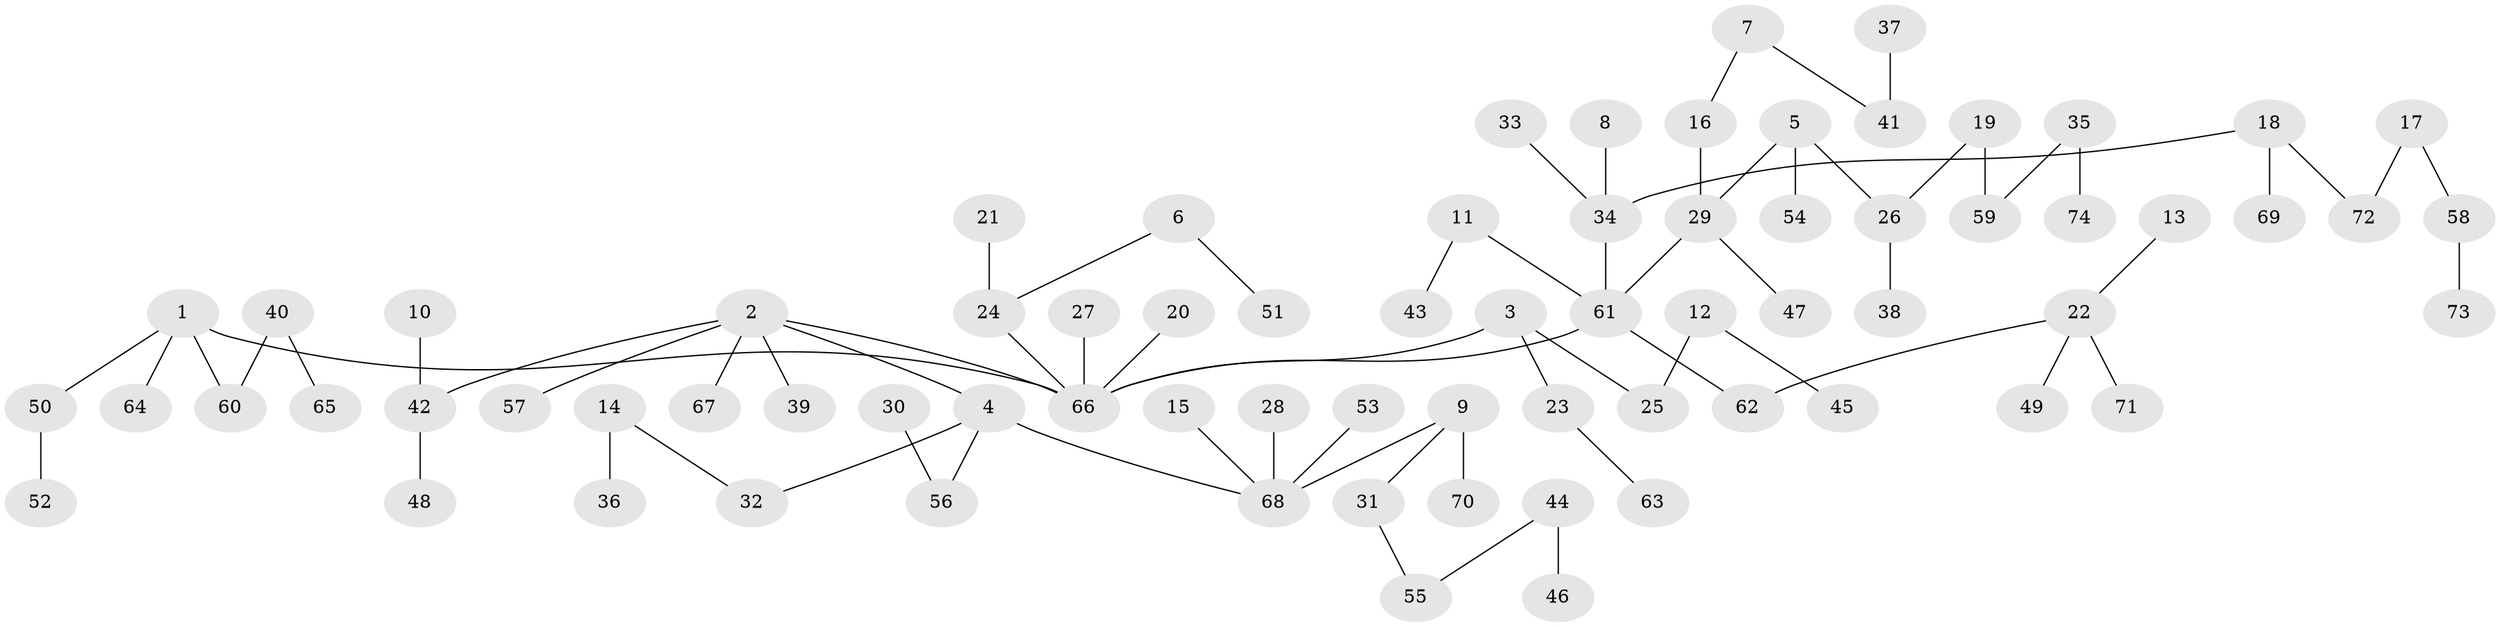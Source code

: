 // original degree distribution, {7: 0.013513513513513514, 5: 0.033783783783783786, 9: 0.006756756756756757, 3: 0.18243243243243243, 4: 0.033783783783783786, 2: 0.25, 1: 0.4797297297297297}
// Generated by graph-tools (version 1.1) at 2025/02/03/09/25 03:02:17]
// undirected, 74 vertices, 73 edges
graph export_dot {
graph [start="1"]
  node [color=gray90,style=filled];
  1;
  2;
  3;
  4;
  5;
  6;
  7;
  8;
  9;
  10;
  11;
  12;
  13;
  14;
  15;
  16;
  17;
  18;
  19;
  20;
  21;
  22;
  23;
  24;
  25;
  26;
  27;
  28;
  29;
  30;
  31;
  32;
  33;
  34;
  35;
  36;
  37;
  38;
  39;
  40;
  41;
  42;
  43;
  44;
  45;
  46;
  47;
  48;
  49;
  50;
  51;
  52;
  53;
  54;
  55;
  56;
  57;
  58;
  59;
  60;
  61;
  62;
  63;
  64;
  65;
  66;
  67;
  68;
  69;
  70;
  71;
  72;
  73;
  74;
  1 -- 50 [weight=1.0];
  1 -- 60 [weight=1.0];
  1 -- 64 [weight=1.0];
  1 -- 66 [weight=1.0];
  2 -- 4 [weight=1.0];
  2 -- 39 [weight=1.0];
  2 -- 42 [weight=1.0];
  2 -- 57 [weight=1.0];
  2 -- 66 [weight=1.0];
  2 -- 67 [weight=1.0];
  3 -- 23 [weight=1.0];
  3 -- 25 [weight=1.0];
  3 -- 66 [weight=1.0];
  4 -- 32 [weight=1.0];
  4 -- 56 [weight=1.0];
  4 -- 68 [weight=1.0];
  5 -- 26 [weight=1.0];
  5 -- 29 [weight=1.0];
  5 -- 54 [weight=1.0];
  6 -- 24 [weight=1.0];
  6 -- 51 [weight=1.0];
  7 -- 16 [weight=1.0];
  7 -- 41 [weight=1.0];
  8 -- 34 [weight=1.0];
  9 -- 31 [weight=1.0];
  9 -- 68 [weight=1.0];
  9 -- 70 [weight=1.0];
  10 -- 42 [weight=1.0];
  11 -- 43 [weight=1.0];
  11 -- 61 [weight=1.0];
  12 -- 25 [weight=1.0];
  12 -- 45 [weight=1.0];
  13 -- 22 [weight=1.0];
  14 -- 32 [weight=1.0];
  14 -- 36 [weight=1.0];
  15 -- 68 [weight=1.0];
  16 -- 29 [weight=1.0];
  17 -- 58 [weight=1.0];
  17 -- 72 [weight=1.0];
  18 -- 34 [weight=1.0];
  18 -- 69 [weight=1.0];
  18 -- 72 [weight=1.0];
  19 -- 26 [weight=1.0];
  19 -- 59 [weight=1.0];
  20 -- 66 [weight=1.0];
  21 -- 24 [weight=1.0];
  22 -- 49 [weight=1.0];
  22 -- 62 [weight=1.0];
  22 -- 71 [weight=1.0];
  23 -- 63 [weight=1.0];
  24 -- 66 [weight=1.0];
  26 -- 38 [weight=1.0];
  27 -- 66 [weight=1.0];
  28 -- 68 [weight=1.0];
  29 -- 47 [weight=1.0];
  29 -- 61 [weight=1.0];
  30 -- 56 [weight=1.0];
  31 -- 55 [weight=1.0];
  33 -- 34 [weight=1.0];
  34 -- 61 [weight=1.0];
  35 -- 59 [weight=1.0];
  35 -- 74 [weight=1.0];
  37 -- 41 [weight=1.0];
  40 -- 60 [weight=1.0];
  40 -- 65 [weight=1.0];
  42 -- 48 [weight=1.0];
  44 -- 46 [weight=1.0];
  44 -- 55 [weight=1.0];
  50 -- 52 [weight=1.0];
  53 -- 68 [weight=1.0];
  58 -- 73 [weight=1.0];
  61 -- 62 [weight=1.0];
  61 -- 66 [weight=1.0];
}
